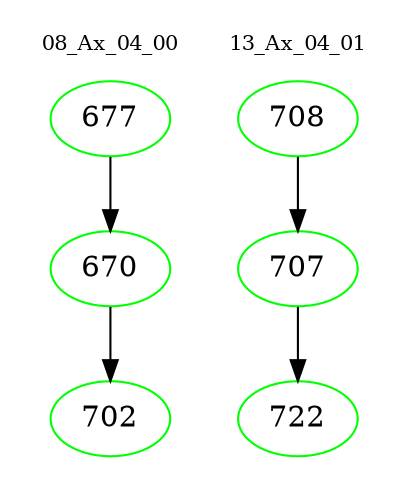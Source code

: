 digraph{
subgraph cluster_0 {
color = white
label = "08_Ax_04_00";
fontsize=10;
T0_677 [label="677", color="green"]
T0_677 -> T0_670 [color="black"]
T0_670 [label="670", color="green"]
T0_670 -> T0_702 [color="black"]
T0_702 [label="702", color="green"]
}
subgraph cluster_1 {
color = white
label = "13_Ax_04_01";
fontsize=10;
T1_708 [label="708", color="green"]
T1_708 -> T1_707 [color="black"]
T1_707 [label="707", color="green"]
T1_707 -> T1_722 [color="black"]
T1_722 [label="722", color="green"]
}
}
